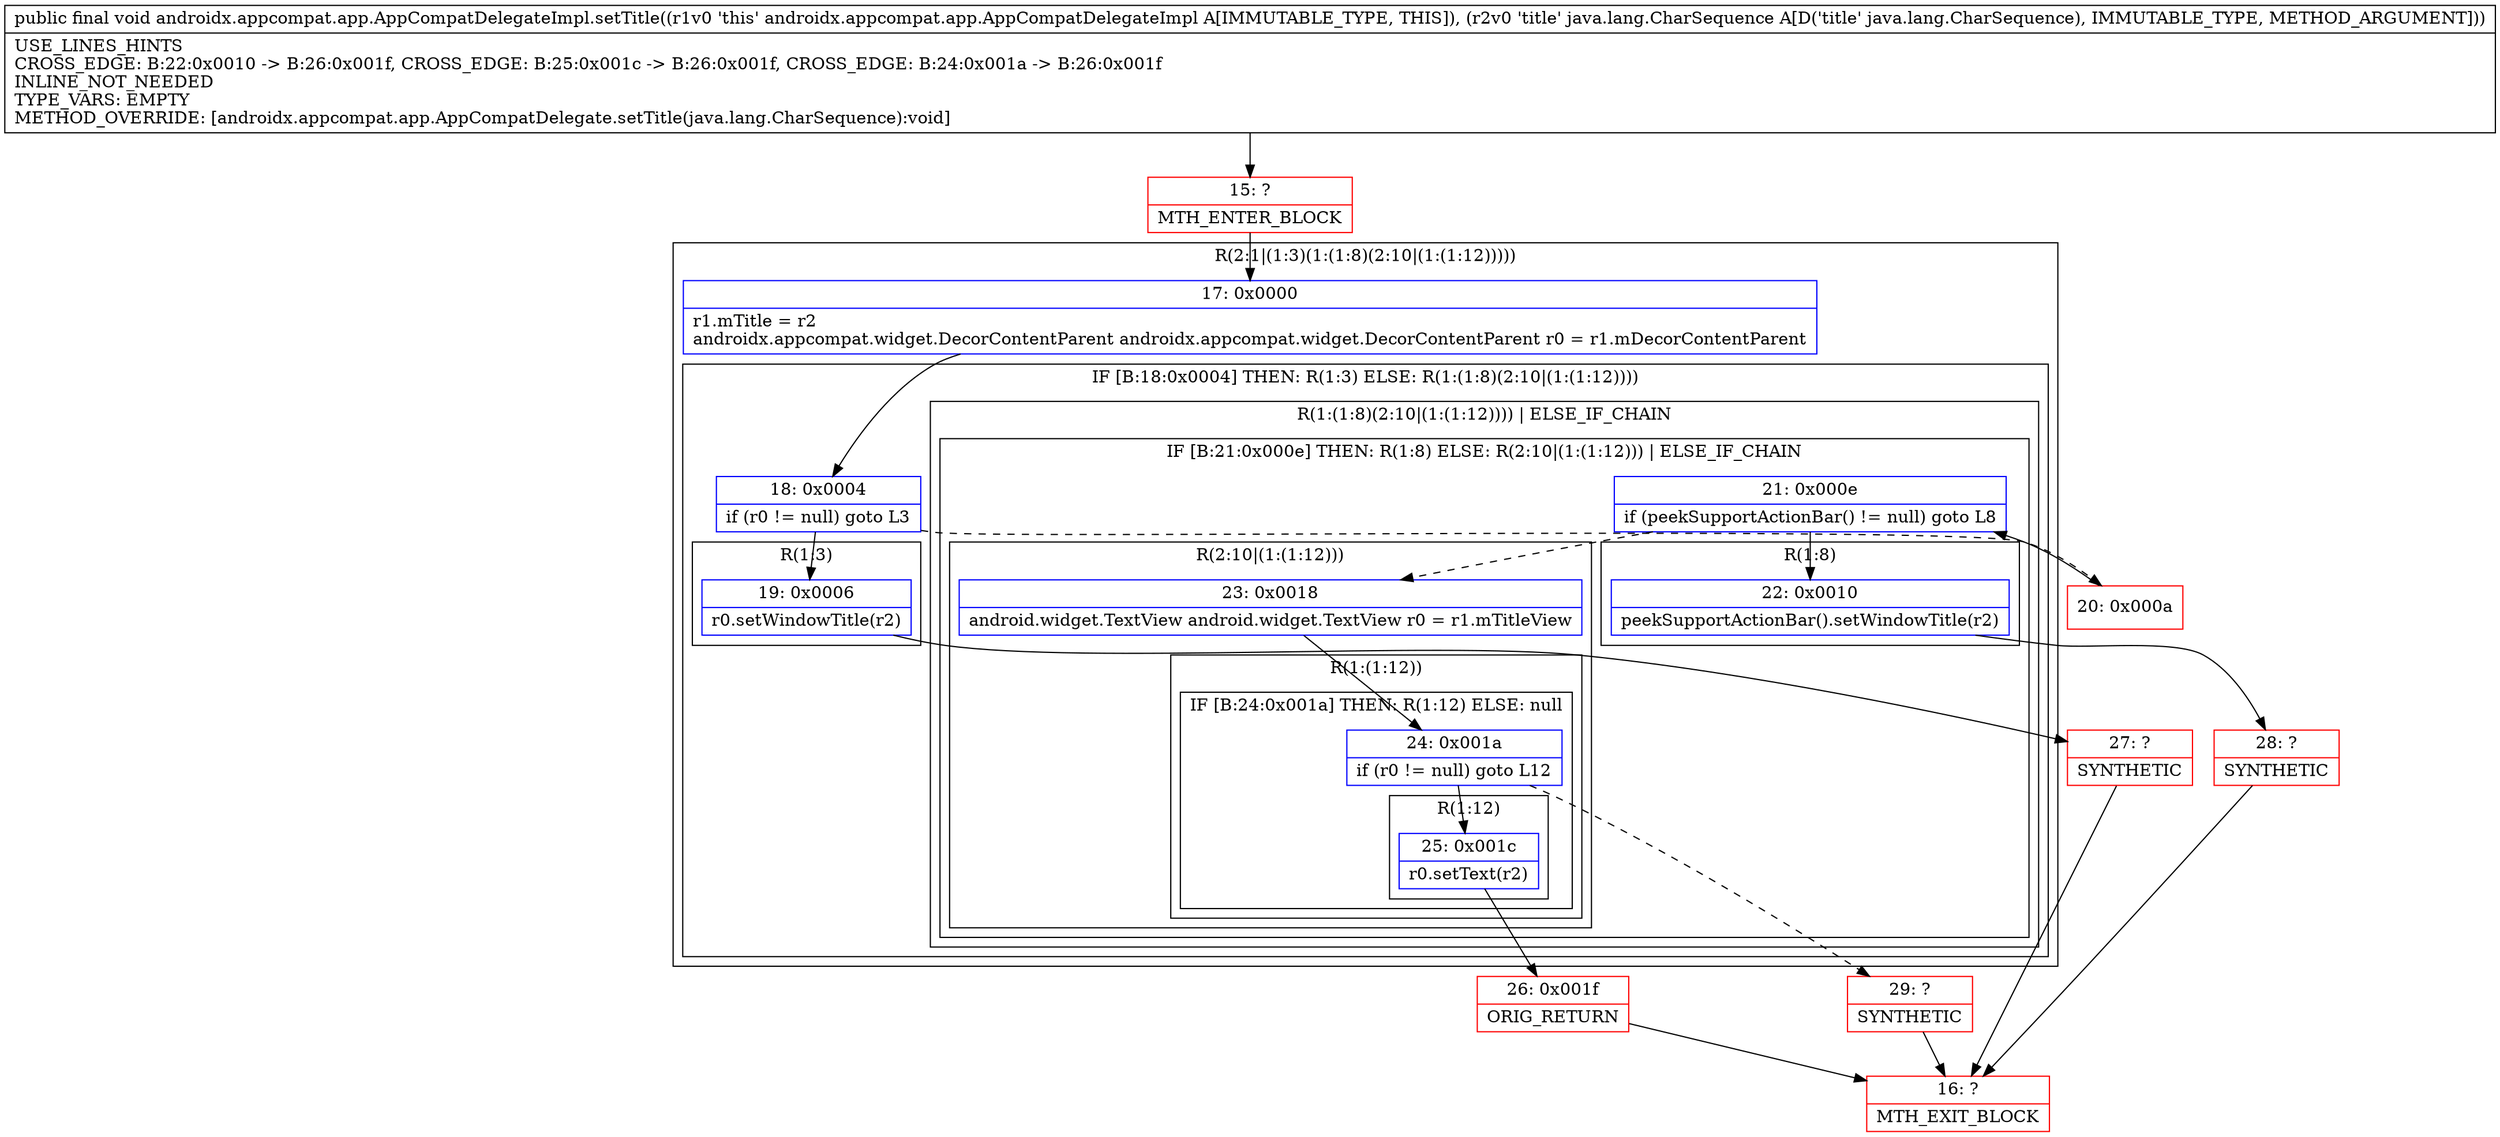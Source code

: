 digraph "CFG forandroidx.appcompat.app.AppCompatDelegateImpl.setTitle(Ljava\/lang\/CharSequence;)V" {
subgraph cluster_Region_1085831563 {
label = "R(2:1|(1:3)(1:(1:8)(2:10|(1:(1:12)))))";
node [shape=record,color=blue];
Node_17 [shape=record,label="{17\:\ 0x0000|r1.mTitle = r2\landroidx.appcompat.widget.DecorContentParent androidx.appcompat.widget.DecorContentParent r0 = r1.mDecorContentParent\l}"];
subgraph cluster_IfRegion_27482774 {
label = "IF [B:18:0x0004] THEN: R(1:3) ELSE: R(1:(1:8)(2:10|(1:(1:12))))";
node [shape=record,color=blue];
Node_18 [shape=record,label="{18\:\ 0x0004|if (r0 != null) goto L3\l}"];
subgraph cluster_Region_192032174 {
label = "R(1:3)";
node [shape=record,color=blue];
Node_19 [shape=record,label="{19\:\ 0x0006|r0.setWindowTitle(r2)\l}"];
}
subgraph cluster_Region_526753152 {
label = "R(1:(1:8)(2:10|(1:(1:12)))) | ELSE_IF_CHAIN\l";
node [shape=record,color=blue];
subgraph cluster_IfRegion_583794798 {
label = "IF [B:21:0x000e] THEN: R(1:8) ELSE: R(2:10|(1:(1:12))) | ELSE_IF_CHAIN\l";
node [shape=record,color=blue];
Node_21 [shape=record,label="{21\:\ 0x000e|if (peekSupportActionBar() != null) goto L8\l}"];
subgraph cluster_Region_1405245500 {
label = "R(1:8)";
node [shape=record,color=blue];
Node_22 [shape=record,label="{22\:\ 0x0010|peekSupportActionBar().setWindowTitle(r2)\l}"];
}
subgraph cluster_Region_283605934 {
label = "R(2:10|(1:(1:12)))";
node [shape=record,color=blue];
Node_23 [shape=record,label="{23\:\ 0x0018|android.widget.TextView android.widget.TextView r0 = r1.mTitleView\l}"];
subgraph cluster_Region_732304591 {
label = "R(1:(1:12))";
node [shape=record,color=blue];
subgraph cluster_IfRegion_328215576 {
label = "IF [B:24:0x001a] THEN: R(1:12) ELSE: null";
node [shape=record,color=blue];
Node_24 [shape=record,label="{24\:\ 0x001a|if (r0 != null) goto L12\l}"];
subgraph cluster_Region_142390038 {
label = "R(1:12)";
node [shape=record,color=blue];
Node_25 [shape=record,label="{25\:\ 0x001c|r0.setText(r2)\l}"];
}
}
}
}
}
}
}
}
Node_15 [shape=record,color=red,label="{15\:\ ?|MTH_ENTER_BLOCK\l}"];
Node_27 [shape=record,color=red,label="{27\:\ ?|SYNTHETIC\l}"];
Node_16 [shape=record,color=red,label="{16\:\ ?|MTH_EXIT_BLOCK\l}"];
Node_20 [shape=record,color=red,label="{20\:\ 0x000a}"];
Node_28 [shape=record,color=red,label="{28\:\ ?|SYNTHETIC\l}"];
Node_26 [shape=record,color=red,label="{26\:\ 0x001f|ORIG_RETURN\l}"];
Node_29 [shape=record,color=red,label="{29\:\ ?|SYNTHETIC\l}"];
MethodNode[shape=record,label="{public final void androidx.appcompat.app.AppCompatDelegateImpl.setTitle((r1v0 'this' androidx.appcompat.app.AppCompatDelegateImpl A[IMMUTABLE_TYPE, THIS]), (r2v0 'title' java.lang.CharSequence A[D('title' java.lang.CharSequence), IMMUTABLE_TYPE, METHOD_ARGUMENT]))  | USE_LINES_HINTS\lCROSS_EDGE: B:22:0x0010 \-\> B:26:0x001f, CROSS_EDGE: B:25:0x001c \-\> B:26:0x001f, CROSS_EDGE: B:24:0x001a \-\> B:26:0x001f\lINLINE_NOT_NEEDED\lTYPE_VARS: EMPTY\lMETHOD_OVERRIDE: [androidx.appcompat.app.AppCompatDelegate.setTitle(java.lang.CharSequence):void]\l}"];
MethodNode -> Node_15;Node_17 -> Node_18;
Node_18 -> Node_19;
Node_18 -> Node_20[style=dashed];
Node_19 -> Node_27;
Node_21 -> Node_22;
Node_21 -> Node_23[style=dashed];
Node_22 -> Node_28;
Node_23 -> Node_24;
Node_24 -> Node_25;
Node_24 -> Node_29[style=dashed];
Node_25 -> Node_26;
Node_15 -> Node_17;
Node_27 -> Node_16;
Node_20 -> Node_21;
Node_28 -> Node_16;
Node_26 -> Node_16;
Node_29 -> Node_16;
}

